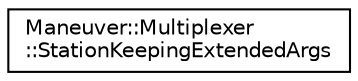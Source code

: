digraph "Graphical Class Hierarchy"
{
  edge [fontname="Helvetica",fontsize="10",labelfontname="Helvetica",labelfontsize="10"];
  node [fontname="Helvetica",fontsize="10",shape=record];
  rankdir="LR";
  Node0 [label="Maneuver::Multiplexer\l::StationKeepingExtendedArgs",height=0.2,width=0.4,color="black", fillcolor="white", style="filled",URL="$struct_maneuver_1_1_multiplexer_1_1_station_keeping_extended_args.html"];
}
